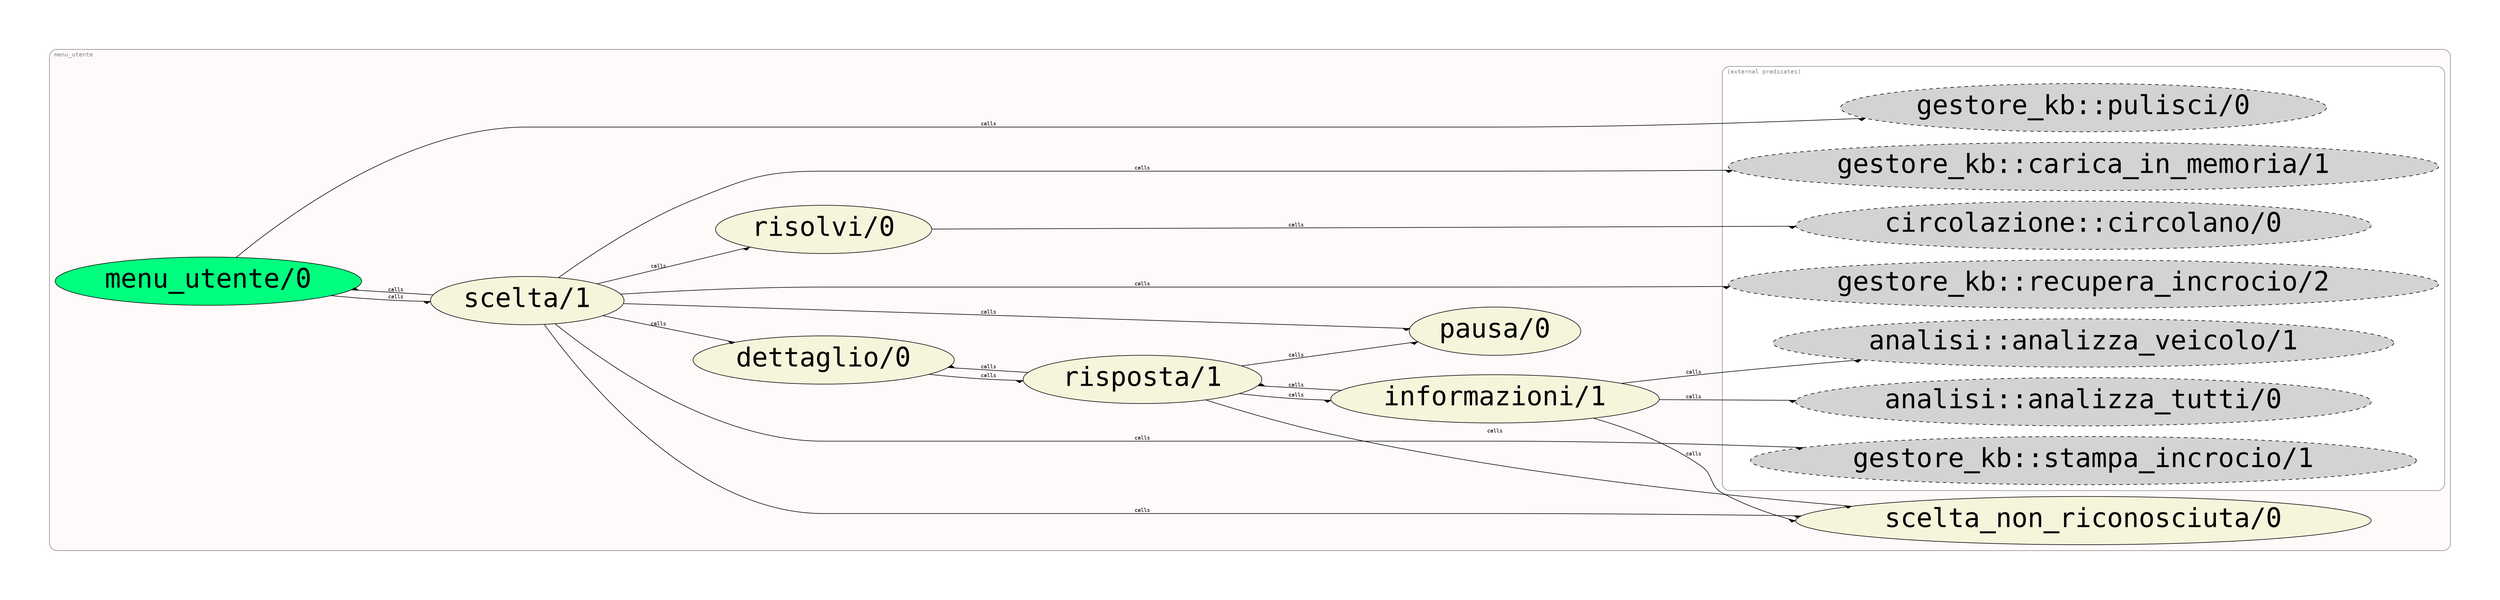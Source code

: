 digraph "menu_utente_object" {
rankdir="LR"
ranksep="1.25"
compound="true"
splines="true"
pack="true"
clusterrank="local"
labeljust="l"
margin="1.0"
fontname="Courier"
fontsize="10"
fontcolor="snow4"
pencolor="snow4"
node [shape="ellipse",style="filled",fillcolor="white",fontname="Courier",fontsize="9"]
edge [fontname="Courier",fontsize="9"]

subgraph "cluster_menu_utente_object" {
URL=""
tooltip="/home/giuseppe/IA/Progetto/code/prolog/menu_utente.lgt"
bgcolor="snow"
style="rounded"
margin="10"
label="menu_utente"
"menu_utente/0" [shape="ellipse",URL="menu_utente_0.html#menu_utente/0",tooltip="menu_utente_0.html#menu_utente/0",style="filled",fillcolor="springgreen",label=<<FONT POINT-SIZE="45"><![CDATA[menu_utente/0]]></FONT>>]
"menu_utente/0" [shape="ellipse",URL="menu_utente_0.html#menu_utente/0",tooltip="menu_utente_0.html#menu_utente/0",style="filled",fillcolor="springgreen",label=<<FONT POINT-SIZE="45"><![CDATA[menu_utente/0]]></FONT>>]
"scelta/1" [shape="ellipse",style="filled",fillcolor="beige",label=<<FONT POINT-SIZE="45"><![CDATA[scelta/1]]></FONT>>]
"pausa/0" [shape="ellipse",style="filled",fillcolor="beige",label=<<FONT POINT-SIZE="45"><![CDATA[pausa/0]]></FONT>>]
"risolvi/0" [shape="ellipse",style="filled",fillcolor="beige",label=<<FONT POINT-SIZE="45"><![CDATA[risolvi/0]]></FONT>>]
"dettaglio/0" [shape="ellipse",style="filled",fillcolor="beige",label=<<FONT POINT-SIZE="45"><![CDATA[dettaglio/0]]></FONT>>]
"risposta/1" [shape="ellipse",style="filled",fillcolor="beige",label=<<FONT POINT-SIZE="45"><![CDATA[risposta/1]]></FONT>>]
"informazioni/1" [shape="ellipse",style="filled",fillcolor="beige",label=<<FONT POINT-SIZE="45"><![CDATA[informazioni/1]]></FONT>>]
"scelta_non_riconosciuta/0" [shape="ellipse",style="filled",fillcolor="beige",label=<<FONT POINT-SIZE="45"><![CDATA[scelta_non_riconosciuta/0]]></FONT>>]
subgraph "cluster_other" {
URL=""
tooltip="(external predicates)"
bgcolor="white"
style="rounded"
margin="10"
label="(external predicates)"
"gestore_kb::pulisci/0" [shape="ellipse",URL="gestore_kb_0.html#pulisci/0",tooltip="gestore_kb_0.html#pulisci/0",style="filled,dashed",fillcolor="lightgrey",label=<<FONT POINT-SIZE="45"><![CDATA[gestore_kb::pulisci/0]]></FONT>>]
"gestore_kb::carica_in_memoria/1" [shape="ellipse",URL="gestore_kb_0.html#carica_in_memoria/1",tooltip="gestore_kb_0.html#carica_in_memoria/1",style="filled,dashed",fillcolor="lightgrey",label=<<FONT POINT-SIZE="45"><![CDATA[gestore_kb::carica_in_memoria/1]]></FONT>>]
"gestore_kb::stampa_incrocio/1" [shape="ellipse",URL="gestore_kb_0.html#stampa_incrocio/1",tooltip="gestore_kb_0.html#stampa_incrocio/1",style="filled,dashed",fillcolor="lightgrey",label=<<FONT POINT-SIZE="45"><![CDATA[gestore_kb::stampa_incrocio/1]]></FONT>>]
"gestore_kb::recupera_incrocio/2" [shape="ellipse",URL="gestore_kb_0.html#recupera_incrocio/2",tooltip="gestore_kb_0.html#recupera_incrocio/2",style="filled,dashed",fillcolor="lightgrey",label=<<FONT POINT-SIZE="45"><![CDATA[gestore_kb::recupera_incrocio/2]]></FONT>>]
"circolazione::circolano/0" [shape="ellipse",URL="circolazione_0.html#circolano/0",tooltip="circolazione_0.html#circolano/0",style="filled,dashed",fillcolor="lightgrey",label=<<FONT POINT-SIZE="45"><![CDATA[circolazione::circolano/0]]></FONT>>]
"analisi::analizza_tutti/0" [shape="ellipse",URL="analisi_0.html#analizza_tutti/0",tooltip="analisi_0.html#analizza_tutti/0",style="filled,dashed",fillcolor="lightgrey",label=<<FONT POINT-SIZE="45"><![CDATA[analisi::analizza_tutti/0]]></FONT>>]
"analisi::analizza_veicolo/1" [shape="ellipse",URL="analisi_0.html#analizza_veicolo/1",tooltip="analisi_0.html#analizza_veicolo/1",style="filled,dashed",fillcolor="lightgrey",label=<<FONT POINT-SIZE="45"><![CDATA[analisi::analizza_veicolo/1]]></FONT>>]
}

"menu_utente/0" -> "scelta/1" [arrowhead="rdiamond",tooltip="calls",label=<<![CDATA[calls]]><BR/>>]
"scelta/1" -> "risolvi/0" [arrowhead="rdiamond",tooltip="calls",label=<<![CDATA[calls]]><BR/>>]
"scelta/1" -> "dettaglio/0" [arrowhead="rdiamond",tooltip="calls",label=<<![CDATA[calls]]><BR/>>]
"scelta/1" -> "pausa/0" [arrowhead="rdiamond",tooltip="calls",label=<<![CDATA[calls]]><BR/>>]
"scelta/1" -> "menu_utente/0" [arrowhead="rdiamond",tooltip="calls",label=<<![CDATA[calls]]><BR/>>]
"scelta/1" -> "scelta_non_riconosciuta/0" [arrowhead="rdiamond",tooltip="calls",label=<<![CDATA[calls]]><BR/>>]
"dettaglio/0" -> "risposta/1" [arrowhead="rdiamond",tooltip="calls",label=<<![CDATA[calls]]><BR/>>]
"risposta/1" -> "informazioni/1" [arrowhead="rdiamond",tooltip="calls",label=<<![CDATA[calls]]><BR/>>]
"risposta/1" -> "pausa/0" [arrowhead="rdiamond",tooltip="calls",label=<<![CDATA[calls]]><BR/>>]
"risposta/1" -> "scelta_non_riconosciuta/0" [arrowhead="rdiamond",tooltip="calls",label=<<![CDATA[calls]]><BR/>>]
"risposta/1" -> "dettaglio/0" [arrowhead="rdiamond",tooltip="calls",label=<<![CDATA[calls]]><BR/>>]
"informazioni/1" -> "scelta_non_riconosciuta/0" [arrowhead="rdiamond",tooltip="calls",label=<<![CDATA[calls]]><BR/>>]
"informazioni/1" -> "risposta/1" [arrowhead="rdiamond",tooltip="calls",label=<<![CDATA[calls]]><BR/>>]
"menu_utente/0" -> "gestore_kb::pulisci/0" [arrowhead="rdiamond",tooltip="calls",label=<<![CDATA[calls]]><BR/>>]
"scelta/1" -> "gestore_kb::carica_in_memoria/1" [arrowhead="rdiamond",tooltip="calls",label=<<![CDATA[calls]]><BR/>>]
"scelta/1" -> "gestore_kb::stampa_incrocio/1" [arrowhead="rdiamond",tooltip="calls",label=<<![CDATA[calls]]><BR/>>]
"scelta/1" -> "gestore_kb::recupera_incrocio/2" [arrowhead="rdiamond",tooltip="calls",label=<<![CDATA[calls]]><BR/>>]
"risolvi/0" -> "circolazione::circolano/0" [arrowhead="rdiamond",tooltip="calls",label=<<![CDATA[calls]]><BR/>>]
"informazioni/1" -> "analisi::analizza_tutti/0" [arrowhead="rdiamond",tooltip="calls",label=<<![CDATA[calls]]><BR/>>]
"informazioni/1" -> "analisi::analizza_veicolo/1" [arrowhead="rdiamond",tooltip="calls",label=<<![CDATA[calls]]><BR/>>]
}

}
